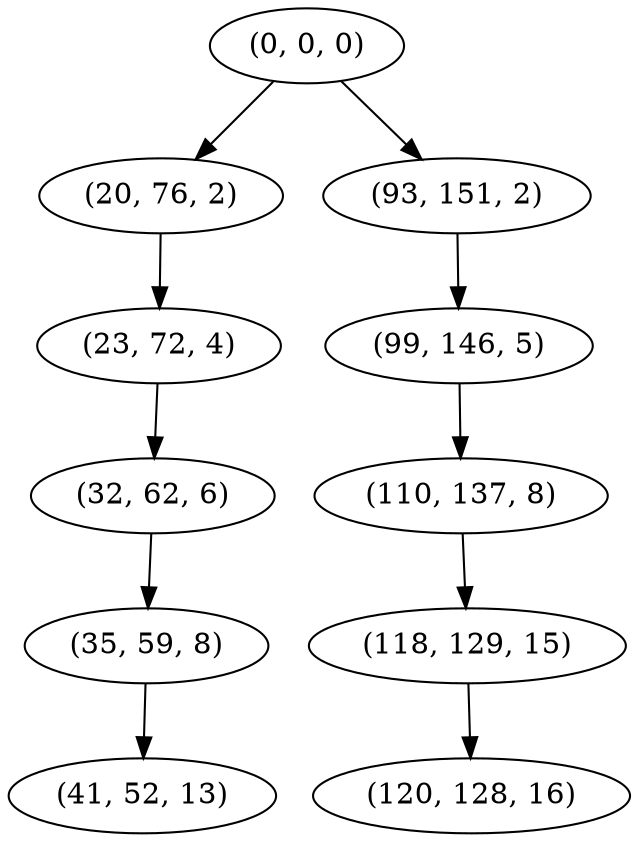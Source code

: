 digraph tree {
    "(0, 0, 0)";
    "(20, 76, 2)";
    "(23, 72, 4)";
    "(32, 62, 6)";
    "(35, 59, 8)";
    "(41, 52, 13)";
    "(93, 151, 2)";
    "(99, 146, 5)";
    "(110, 137, 8)";
    "(118, 129, 15)";
    "(120, 128, 16)";
    "(0, 0, 0)" -> "(20, 76, 2)";
    "(0, 0, 0)" -> "(93, 151, 2)";
    "(20, 76, 2)" -> "(23, 72, 4)";
    "(23, 72, 4)" -> "(32, 62, 6)";
    "(32, 62, 6)" -> "(35, 59, 8)";
    "(35, 59, 8)" -> "(41, 52, 13)";
    "(93, 151, 2)" -> "(99, 146, 5)";
    "(99, 146, 5)" -> "(110, 137, 8)";
    "(110, 137, 8)" -> "(118, 129, 15)";
    "(118, 129, 15)" -> "(120, 128, 16)";
}
